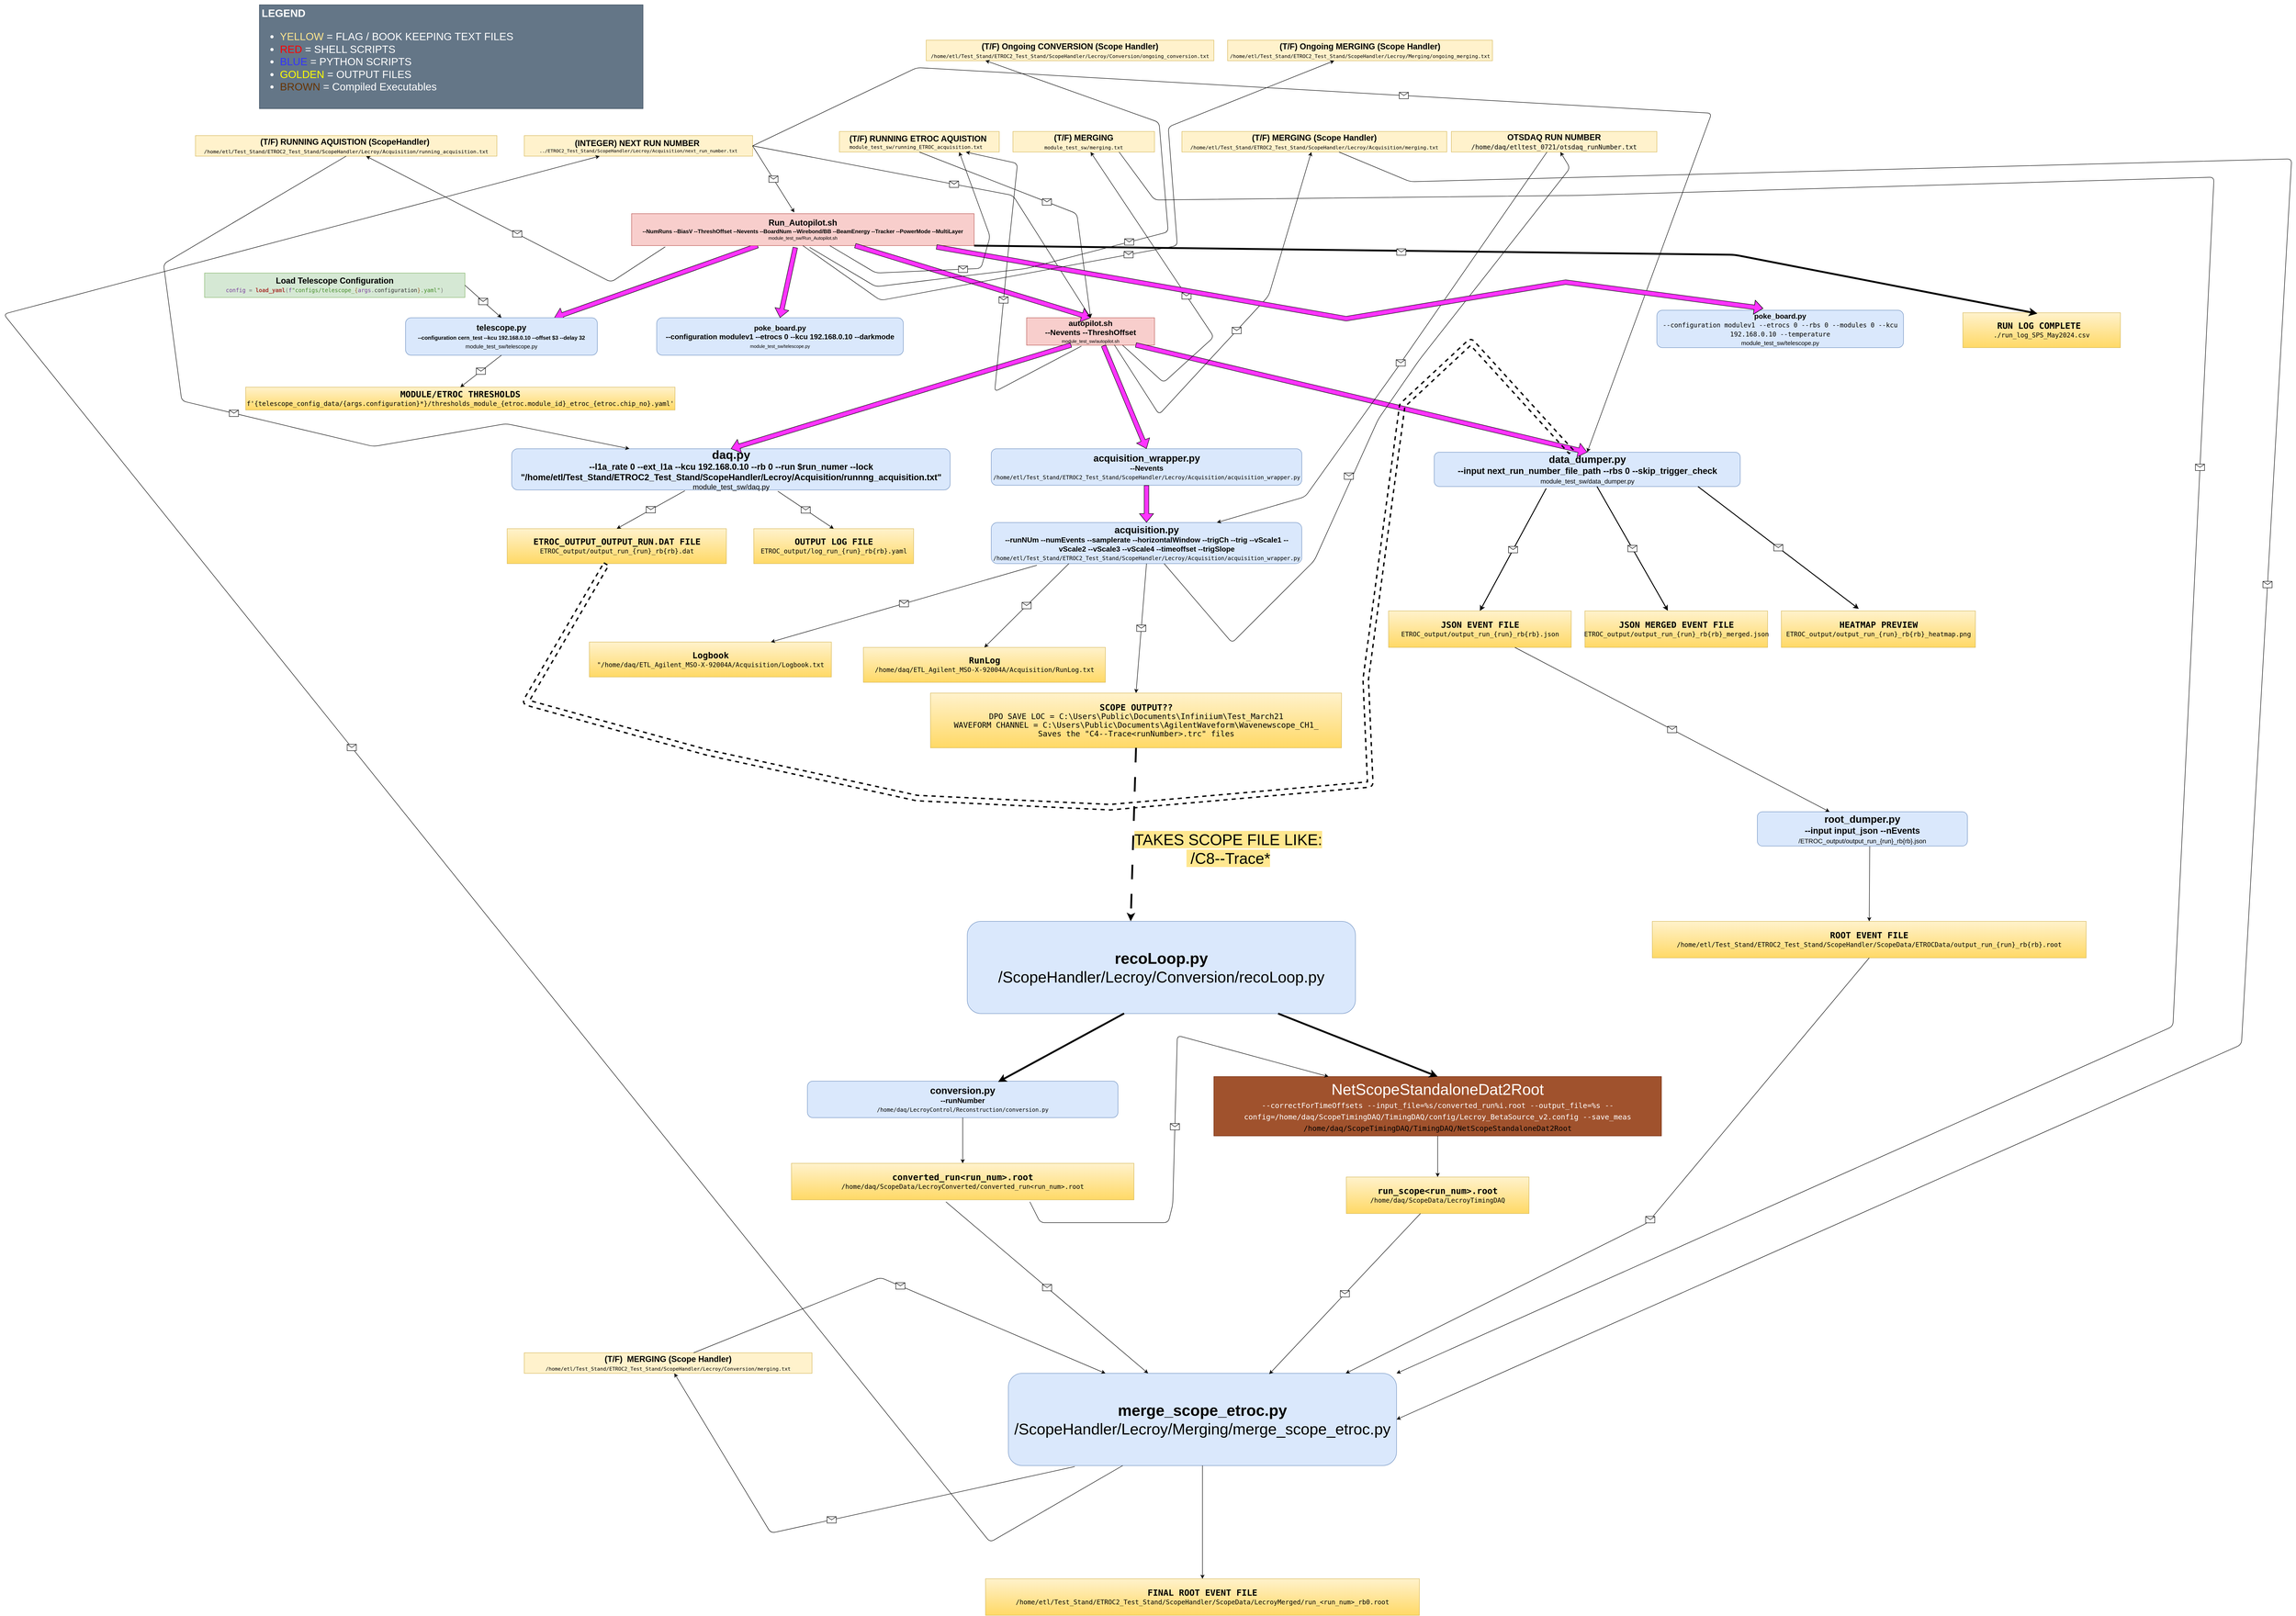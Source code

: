 <mxfile>
    <diagram id="BcdBhgSi6_46abqgLctY" name="Page-1">
        <mxGraphModel dx="3798" dy="2212" grid="1" gridSize="10" guides="1" tooltips="1" connect="1" arrows="1" fold="1" page="1" pageScale="1" pageWidth="850" pageHeight="1100" math="0" shadow="0">
            <root>
                <mxCell id="0"/>
                <mxCell id="1" parent="0"/>
                <mxCell id="17" value="" style="edgeStyle=none;html=1;fontSize=10;fontColor=#000000;shape=flexArrow;fillColor=#FF33FF;" parent="1" source="3" target="4" edge="1">
                    <mxGeometry relative="1" as="geometry"/>
                </mxCell>
                <mxCell id="3" value="&lt;b style=&quot;font-size: 18px;&quot;&gt;Run_Autopilot.sh &lt;br&gt;&lt;/b&gt;&lt;b style=&quot;&quot;&gt;&lt;font style=&quot;font-size: 12px;&quot;&gt;--NumRuns --BiasV --ThreshOffset --Nevents --BoardNum --Wirebond/BB --BeamEnergy --Tracker --PowerMode --MultiLayer&lt;/font&gt;&lt;br&gt;&lt;/b&gt;&lt;font style=&quot;font-size: 10px;&quot;&gt;module_test_sw/Run_Autopilot.sh&lt;/font&gt;" style="rounded=0;whiteSpace=wrap;html=1;fillColor=#f8cecc;strokeColor=#b85450;" parent="1" vertex="1">
                    <mxGeometry x="35" y="-40" width="750" height="70" as="geometry"/>
                </mxCell>
                <mxCell id="4" value="&lt;b style=&quot;font-size: 18px;&quot;&gt;telescope.py&lt;br&gt;&lt;/b&gt;&lt;font style=&quot;font-size: 12px;&quot;&gt;&lt;b&gt;--configuration cern_test --kcu 192.168.0.10 --offset $3 --delay 32&lt;br&gt;&lt;/b&gt;module_test_sw/telescope.py&lt;/font&gt;" style="rounded=1;whiteSpace=wrap;html=1;fontSize=16;fillColor=#dae8fc;strokeColor=#6c8ebf;" parent="1" vertex="1">
                    <mxGeometry x="-460" y="188" width="420" height="82" as="geometry"/>
                </mxCell>
                <mxCell id="5" value="&lt;b&gt;poke_board.py&lt;br&gt;--configuration modulev1 --etrocs 0 --kcu 192.168.0.10 --darkmode&lt;br&gt;&lt;/b&gt;&lt;font size=&quot;1&quot;&gt;module_test_sw/telescope.py&lt;/font&gt;" style="rounded=1;whiteSpace=wrap;html=1;fontSize=16;fillColor=#dae8fc;strokeColor=#6c8ebf;" parent="1" vertex="1">
                    <mxGeometry x="90" y="188" width="540" height="82" as="geometry"/>
                </mxCell>
                <mxCell id="9" value="" style="endArrow=classic;html=1;fontSize=15;entryX=0.5;entryY=0;entryDx=0;entryDy=0;exitX=0.478;exitY=1.057;exitDx=0;exitDy=0;exitPerimeter=0;shape=flexArrow;fillColor=#FF33FF;" parent="1" source="3" target="5" edge="1">
                    <mxGeometry width="50" height="50" relative="1" as="geometry">
                        <mxPoint x="550" y="150" as="sourcePoint"/>
                        <mxPoint x="435" y="120" as="targetPoint"/>
                        <Array as="points"/>
                    </mxGeometry>
                </mxCell>
                <mxCell id="12" value="&lt;div style=&quot;&quot;&gt;&lt;font size=&quot;1&quot; style=&quot;background-color: initial;&quot;&gt;&lt;b style=&quot;font-size: 18px;&quot;&gt;(INTEGER) NEXT RUN NUMBER&lt;/b&gt;&lt;/font&gt;&lt;font style=&quot;background-color: initial; font-size: 10px;&quot;&gt;&amp;nbsp;&amp;nbsp;&lt;/font&gt;&lt;/div&gt;&lt;font style=&quot;font-size: 10px;&quot;&gt;&lt;div style=&quot;text-align: left;&quot;&gt;&lt;span style=&quot;background-color: initial; font-family: &amp;quot;Droid Sans Mono&amp;quot;, &amp;quot;monospace&amp;quot;, monospace;&quot;&gt;../ETROC2_Test_Stand/ScopeHandler/Lecroy/Acquisition/next_run_number.txt&lt;/span&gt;&lt;/div&gt;&lt;/font&gt;" style="text;html=1;strokeColor=#d6b656;fillColor=#fff2cc;align=center;verticalAlign=middle;whiteSpace=wrap;rounded=0;fontSize=15;" parent="1" vertex="1">
                    <mxGeometry x="-200" y="-211" width="500" height="45" as="geometry"/>
                </mxCell>
                <mxCell id="16" value="&lt;div style=&quot;&quot;&gt;&lt;span style=&quot;background-color: initial;&quot;&gt;&lt;font style=&quot;font-size: 18px;&quot;&gt;&lt;b&gt;Load Telescope Configuration&lt;/b&gt;&lt;/font&gt;&lt;/span&gt;&lt;/div&gt;&lt;div style=&quot;color: rgb(51, 51, 51); font-family: &amp;quot;Droid Sans Mono&amp;quot;, &amp;quot;monospace&amp;quot;, monospace; line-height: 19px; font-size: 12px;&quot;&gt;&lt;font style=&quot;font-size: 12px;&quot;&gt;&lt;span style=&quot;color: rgb(122, 62, 157);&quot;&gt;config&lt;/span&gt; &lt;span style=&quot;color: rgb(119, 119, 119);&quot;&gt;=&lt;/span&gt; &lt;span style=&quot;color: rgb(170, 55, 49); font-weight: bold;&quot;&gt;load_yaml&lt;/span&gt;&lt;span style=&quot;color: rgb(119, 119, 119);&quot;&gt;(&lt;/span&gt;&lt;span style=&quot;color: rgb(122, 62, 157);&quot;&gt;f&lt;/span&gt;&lt;span style=&quot;color: rgb(68, 140, 39);&quot;&gt;&quot;configs/telescope_&lt;/span&gt;&lt;span style=&quot;color: rgb(156, 93, 39);&quot;&gt;{&lt;/span&gt;&lt;span style=&quot;color: rgb(122, 62, 157);&quot;&gt;args&lt;/span&gt;&lt;span style=&quot;color: rgb(119, 119, 119);&quot;&gt;.&lt;/span&gt;configuration&lt;span style=&quot;color: rgb(156, 93, 39);&quot;&gt;}&lt;/span&gt;&lt;span style=&quot;color: rgb(68, 140, 39);&quot;&gt;.yaml&quot;&lt;/span&gt;&lt;span style=&quot;color: rgb(119, 119, 119);&quot;&gt;)&lt;/span&gt;&lt;/font&gt;&lt;/div&gt;" style="rounded=0;whiteSpace=wrap;html=1;labelBackgroundColor=none;fontSize=10;fillColor=#d5e8d4;strokeColor=#82b366;" parent="1" vertex="1">
                    <mxGeometry x="-900" y="90" width="570" height="53.5" as="geometry"/>
                </mxCell>
                <mxCell id="20" value="&lt;b style=&quot;font-size: 17px;&quot;&gt;autopilot.sh&lt;br&gt;--Nevents --ThreshOffset&lt;br&gt;&lt;/b&gt;&lt;font style=&quot;font-size: 10px;&quot;&gt;module_test_sw/autopilot.sh&lt;/font&gt;" style="rounded=0;whiteSpace=wrap;html=1;fillColor=#f8cecc;strokeColor=#b85450;" parent="1" vertex="1">
                    <mxGeometry x="900" y="188" width="280" height="60" as="geometry"/>
                </mxCell>
                <mxCell id="21" value="" style="endArrow=classic;html=1;fontSize=15;entryX=0.5;entryY=0;entryDx=0;entryDy=0;shape=flexArrow;fillColor=#FF33FF;" parent="1" source="3" target="20" edge="1">
                    <mxGeometry width="50" height="50" relative="1" as="geometry">
                        <mxPoint x="435" y="452" as="sourcePoint"/>
                        <mxPoint x="435" y="560" as="targetPoint"/>
                        <Array as="points"/>
                    </mxGeometry>
                </mxCell>
                <mxCell id="22" value="&lt;b style=&quot;font-size: 19px;&quot;&gt;&lt;font style=&quot;font-size: 26px;&quot;&gt;daq.py&lt;/font&gt;&lt;br&gt;&lt;span style=&quot;&quot;&gt;--l1a_rate 0 --ext_l1a --kcu 192.168.0.10 --rb 0 --run $run_numer --lock &lt;/span&gt;&lt;font style=&quot;font-size: 19px;&quot;&gt;&quot;/home/etl/Test_Stand/ETROC2_Test_Stand/ScopeHandler/Lecroy/Acquisition/runnng_acquisition.txt&quot;&lt;/font&gt;&lt;br&gt;&lt;/b&gt;&lt;font style=&quot;font-size: 16px;&quot;&gt;module_test_sw/daq.py&lt;/font&gt;" style="rounded=1;whiteSpace=wrap;html=1;fontSize=16;fillColor=#dae8fc;strokeColor=#6c8ebf;" parent="1" vertex="1">
                    <mxGeometry x="-227.5" y="474.88" width="960" height="90.25" as="geometry"/>
                </mxCell>
                <mxCell id="23" value="" style="endArrow=classic;html=1;fontSize=15;entryX=0.5;entryY=0;entryDx=0;entryDy=0;exitX=0.348;exitY=0.994;exitDx=0;exitDy=0;exitPerimeter=0;shape=flexArrow;fillColor=#FF33FF;" parent="1" source="20" target="22" edge="1">
                    <mxGeometry width="50" height="50" relative="1" as="geometry">
                        <mxPoint x="425" y="710" as="sourcePoint"/>
                        <mxPoint x="425" y="780" as="targetPoint"/>
                        <Array as="points"/>
                    </mxGeometry>
                </mxCell>
                <mxCell id="25" value="&lt;b&gt;&lt;font style=&quot;font-size: 21px;&quot;&gt;acquisition_wrapper.py&lt;br&gt;&lt;/font&gt;--Nevents&lt;/b&gt;&lt;br&gt;&lt;div style=&quot;font-family: &amp;quot;Droid Sans Mono&amp;quot;, &amp;quot;monospace&amp;quot;, monospace; line-height: 19px;&quot;&gt;&lt;font style=&quot;font-size: 12px;&quot;&gt;/home/etl/Test_Stand/ETROC2_Test_Stand/ScopeHandler/Lecroy/Acquisition/acquisition_wrapper.py&lt;/font&gt;&lt;/div&gt;" style="rounded=1;whiteSpace=wrap;html=1;fontSize=16;fillColor=#dae8fc;strokeColor=#6c8ebf;" parent="1" vertex="1">
                    <mxGeometry x="822.5" y="474.88" width="680" height="80" as="geometry"/>
                </mxCell>
                <mxCell id="26" value="" style="endArrow=classic;html=1;fontSize=14;fontColor=#000000;entryX=0.5;entryY=0;entryDx=0;entryDy=0;exitX=0.601;exitY=1.014;exitDx=0;exitDy=0;exitPerimeter=0;shape=flexArrow;fillColor=#FF33FF;" parent="1" source="20" target="25" edge="1">
                    <mxGeometry width="50" height="50" relative="1" as="geometry">
                        <mxPoint x="580" y="750" as="sourcePoint"/>
                        <mxPoint x="440" y="840" as="targetPoint"/>
                    </mxGeometry>
                </mxCell>
                <mxCell id="27" value="&lt;b style=&quot;&quot;&gt;&lt;span style=&quot;font-size: 22px;&quot;&gt;data_dumper.py&lt;/span&gt;&lt;br&gt;&lt;span style=&quot;font-size: 19px;&quot;&gt;--input next_run_number_file_path --rbs 0 --skip_trigger_check&lt;/span&gt;&lt;br&gt;&lt;/b&gt;&lt;font style=&quot;font-size: 14px;&quot;&gt;module_test_sw/data_dumper.py&lt;/font&gt;" style="rounded=1;whiteSpace=wrap;html=1;fontSize=16;fillColor=#dae8fc;strokeColor=#6c8ebf;" parent="1" vertex="1">
                    <mxGeometry x="1792.5" y="482.45" width="670" height="75.12" as="geometry"/>
                </mxCell>
                <mxCell id="28" value="" style="endArrow=classic;html=1;fontSize=14;fontColor=#000000;entryX=0.5;entryY=0;entryDx=0;entryDy=0;exitX=0.853;exitY=0.992;exitDx=0;exitDy=0;exitPerimeter=0;shape=flexArrow;fillColor=#FF33FF;" parent="1" source="20" target="27" edge="1">
                    <mxGeometry width="50" height="50" relative="1" as="geometry">
                        <mxPoint x="425" y="850" as="sourcePoint"/>
                        <mxPoint x="425" y="900" as="targetPoint"/>
                    </mxGeometry>
                </mxCell>
                <mxCell id="30" value="&lt;div style=&quot;font-family: &amp;quot;Droid Sans Mono&amp;quot;, &amp;quot;monospace&amp;quot;, monospace; line-height: 19px;&quot;&gt;&lt;div style=&quot;&quot;&gt;&lt;b&gt;&lt;font style=&quot;font-size: 19px;&quot;&gt;MODULE/ETROC THRESHOLDS&lt;/font&gt;&lt;/b&gt;&lt;/div&gt;&lt;div style=&quot;font-weight: normal;&quot;&gt;f'{telescope_config_data/{args.configuration}*}/thresholds_module_{etroc.module_id}_etroc_{etroc.chip_no}.yaml'&lt;/div&gt;&lt;/div&gt;" style="rounded=0;whiteSpace=wrap;html=1;labelBackgroundColor=none;fontSize=14;fillColor=#fff2cc;strokeColor=#d6b656;gradientColor=#ffd966;" parent="1" vertex="1">
                    <mxGeometry x="-810" y="340" width="940" height="50" as="geometry"/>
                </mxCell>
                <mxCell id="34" value="&lt;div style=&quot;&quot;&gt;&lt;font style=&quot;background-color: initial; font-size: 18px;&quot;&gt;&lt;b&gt;(T/F) RUNNING ETROC AQUISTION&lt;/b&gt;&lt;/font&gt;&lt;font style=&quot;background-color: initial; font-size: 10px;&quot;&gt;&amp;nbsp;&amp;nbsp;&lt;/font&gt;&lt;/div&gt;&lt;font size=&quot;1&quot; style=&quot;&quot;&gt;&lt;div style=&quot;text-align: left;&quot;&gt;&lt;span style=&quot;background-color: initial; font-family: &amp;quot;Droid Sans Mono&amp;quot;, &amp;quot;monospace&amp;quot;, monospace; font-size: 11px;&quot;&gt;module_test_sw/running_ETROC_acquisition.txt&lt;/span&gt;&lt;/div&gt;&lt;/font&gt;" style="text;html=1;strokeColor=#d6b656;fillColor=#fff2cc;align=center;verticalAlign=middle;whiteSpace=wrap;rounded=0;fontSize=15;" parent="1" vertex="1">
                    <mxGeometry x="490" y="-220" width="350" height="45" as="geometry"/>
                </mxCell>
                <mxCell id="36" value="&lt;div style=&quot;font-family: &amp;quot;Droid Sans Mono&amp;quot;, &amp;quot;monospace&amp;quot;, monospace; line-height: 19px;&quot;&gt;&lt;div style=&quot;&quot;&gt;&lt;span style=&quot;background-color: initial;&quot;&gt;&lt;span style=&quot;font-size: 19px;&quot;&gt;&lt;b&gt;ETROC_OUTPUT_OUTPUT_RUN.DAT FILE&lt;/b&gt;&lt;/span&gt;&lt;/span&gt;&lt;/div&gt;&lt;div style=&quot;&quot;&gt;ETROC_output/output_run_{run}_rb{rb}.dat&lt;/div&gt;&lt;/div&gt;" style="rounded=0;whiteSpace=wrap;html=1;labelBackgroundColor=none;fontSize=14;fillColor=#fff2cc;strokeColor=#d6b656;gradientColor=#ffd966;" parent="1" vertex="1">
                    <mxGeometry x="-237.5" y="650" width="480" height="76.5" as="geometry"/>
                </mxCell>
                <mxCell id="39" value="&lt;div style=&quot;font-family: &amp;quot;Droid Sans Mono&amp;quot;, &amp;quot;monospace&amp;quot;, monospace; line-height: 19px;&quot;&gt;&lt;div style=&quot;&quot;&gt;&lt;span style=&quot;background-color: initial;&quot;&gt;&lt;span style=&quot;font-size: 19px;&quot;&gt;&lt;b&gt;OUTPUT LOG FILE&lt;/b&gt;&lt;/span&gt;&lt;/span&gt;&lt;/div&gt;&lt;div style=&quot;&quot;&gt;ETROC_output/log_run_{run}_rb{rb}.yaml&lt;/div&gt;&lt;/div&gt;" style="rounded=0;whiteSpace=wrap;html=1;labelBackgroundColor=none;fontSize=14;fillColor=#fff2cc;strokeColor=#d6b656;gradientColor=#ffd966;" parent="1" vertex="1">
                    <mxGeometry x="302.5" y="650" width="350" height="76.5" as="geometry"/>
                </mxCell>
                <mxCell id="41" value="" style="endArrow=classic;html=1;fontSize=17;fontColor=#000000;exitX=1;exitY=0.5;exitDx=0;exitDy=0;entryX=0.475;entryY=-0.04;entryDx=0;entryDy=0;entryPerimeter=0;" parent="1" source="12" target="3" edge="1">
                    <mxGeometry relative="1" as="geometry">
                        <mxPoint x="430" y="-150" as="sourcePoint"/>
                        <mxPoint x="530" y="-150" as="targetPoint"/>
                    </mxGeometry>
                </mxCell>
                <mxCell id="42" value="" style="shape=message;html=1;outlineConnect=0;labelBackgroundColor=none;fontSize=17;fontColor=#000000;" parent="41" vertex="1">
                    <mxGeometry width="20" height="14" relative="1" as="geometry">
                        <mxPoint x="-10" y="-7" as="offset"/>
                    </mxGeometry>
                </mxCell>
                <mxCell id="43" value="" style="endArrow=classic;html=1;fontSize=17;fontColor=#000000;exitX=1;exitY=0.5;exitDx=0;exitDy=0;entryX=0.5;entryY=0;entryDx=0;entryDy=0;" parent="1" source="16" target="4" edge="1">
                    <mxGeometry relative="1" as="geometry">
                        <mxPoint x="-260" y="60" as="sourcePoint"/>
                        <mxPoint x="-260" y="180" as="targetPoint"/>
                    </mxGeometry>
                </mxCell>
                <mxCell id="44" value="" style="shape=message;html=1;outlineConnect=0;labelBackgroundColor=none;fontSize=17;fontColor=#000000;" parent="43" vertex="1">
                    <mxGeometry width="20" height="14" relative="1" as="geometry">
                        <mxPoint x="-10" y="-7" as="offset"/>
                    </mxGeometry>
                </mxCell>
                <mxCell id="45" value="" style="endArrow=classic;html=1;fontSize=17;fontColor=#000000;exitX=0.5;exitY=1;exitDx=0;exitDy=0;entryX=0.5;entryY=0;entryDx=0;entryDy=0;" parent="1" source="4" target="30" edge="1">
                    <mxGeometry relative="1" as="geometry">
                        <mxPoint x="-280" y="408.75" as="sourcePoint"/>
                        <mxPoint x="-200" y="480" as="targetPoint"/>
                    </mxGeometry>
                </mxCell>
                <mxCell id="46" value="" style="shape=message;html=1;outlineConnect=0;labelBackgroundColor=none;fontSize=17;fontColor=#000000;" parent="45" vertex="1">
                    <mxGeometry width="20" height="14" relative="1" as="geometry">
                        <mxPoint x="-10" y="-7" as="offset"/>
                    </mxGeometry>
                </mxCell>
                <mxCell id="47" value="" style="endArrow=classic;html=1;fontSize=17;fontColor=#000000;exitX=0.395;exitY=1.018;exitDx=0;exitDy=0;exitPerimeter=0;entryX=0.5;entryY=0;entryDx=0;entryDy=0;" parent="1" source="22" target="36" edge="1">
                    <mxGeometry relative="1" as="geometry">
                        <mxPoint x="22.5" y="620" as="sourcePoint"/>
                        <mxPoint x="122.5" y="620" as="targetPoint"/>
                    </mxGeometry>
                </mxCell>
                <mxCell id="48" value="" style="shape=message;html=1;outlineConnect=0;labelBackgroundColor=none;fontSize=17;fontColor=#000000;" parent="47" vertex="1">
                    <mxGeometry width="20" height="14" relative="1" as="geometry">
                        <mxPoint x="-10" y="-7" as="offset"/>
                    </mxGeometry>
                </mxCell>
                <mxCell id="49" value="" style="endArrow=classic;html=1;fontSize=17;fontColor=#000000;exitX=0.607;exitY=1.031;exitDx=0;exitDy=0;exitPerimeter=0;entryX=0.5;entryY=0;entryDx=0;entryDy=0;" parent="1" source="22" target="39" edge="1">
                    <mxGeometry relative="1" as="geometry">
                        <mxPoint x="381.7" y="551.624" as="sourcePoint"/>
                        <mxPoint x="252.5" y="670" as="targetPoint"/>
                    </mxGeometry>
                </mxCell>
                <mxCell id="50" value="" style="shape=message;html=1;outlineConnect=0;labelBackgroundColor=none;fontSize=17;fontColor=#000000;" parent="49" vertex="1">
                    <mxGeometry width="20" height="14" relative="1" as="geometry">
                        <mxPoint x="-10" y="-7" as="offset"/>
                    </mxGeometry>
                </mxCell>
                <mxCell id="51" value="" style="endArrow=classic;html=1;fontSize=17;fontColor=#000000;exitX=1;exitY=0.5;exitDx=0;exitDy=0;entryX=0.5;entryY=0;entryDx=0;entryDy=0;" parent="1" source="12" target="20" edge="1">
                    <mxGeometry relative="1" as="geometry">
                        <mxPoint x="490" y="260" as="sourcePoint"/>
                        <mxPoint x="590" y="260" as="targetPoint"/>
                        <Array as="points">
                            <mxPoint x="870" y="-80"/>
                        </Array>
                    </mxGeometry>
                </mxCell>
                <mxCell id="52" value="" style="shape=message;html=1;outlineConnect=0;labelBackgroundColor=none;fontSize=17;fontColor=#000000;" parent="51" vertex="1">
                    <mxGeometry width="20" height="14" relative="1" as="geometry">
                        <mxPoint x="-10" y="-7" as="offset"/>
                    </mxGeometry>
                </mxCell>
                <mxCell id="53" value="" style="endArrow=classic;html=1;fontSize=17;fontColor=#000000;exitX=0.5;exitY=1;exitDx=0;exitDy=0;entryX=0.5;entryY=0;entryDx=0;entryDy=0;" parent="1" source="34" target="20" edge="1">
                    <mxGeometry relative="1" as="geometry">
                        <mxPoint x="590" y="130" as="sourcePoint"/>
                        <mxPoint x="690" y="130" as="targetPoint"/>
                        <Array as="points">
                            <mxPoint x="1010" y="-40"/>
                        </Array>
                    </mxGeometry>
                </mxCell>
                <mxCell id="54" value="" style="shape=message;html=1;outlineConnect=0;labelBackgroundColor=none;fontSize=17;fontColor=#000000;" parent="53" vertex="1">
                    <mxGeometry width="20" height="14" relative="1" as="geometry">
                        <mxPoint x="-10" y="-7" as="offset"/>
                    </mxGeometry>
                </mxCell>
                <mxCell id="55" value="&lt;div style=&quot;&quot;&gt;&lt;font style=&quot;background-color: initial; font-size: 18px;&quot;&gt;&lt;b&gt;(T/F) RUNNING AQUISTION (ScopeHandler)&lt;/b&gt;&lt;/font&gt;&lt;font style=&quot;background-color: initial; font-size: 10px;&quot;&gt;&amp;nbsp;&amp;nbsp;&lt;/font&gt;&lt;/div&gt;&lt;div style=&quot;text-align: left;&quot;&gt;&lt;font face=&quot;Droid Sans Mono, monospace, monospace&quot;&gt;&lt;span style=&quot;font-size: 11px;&quot;&gt;/home/etl/Test_Stand/ETROC2_Test_Stand/ScopeHandler/Lecroy/Acquisition/running_acquisition.txt&lt;/span&gt;&lt;/font&gt;&lt;/div&gt;" style="text;html=1;strokeColor=#d6b656;fillColor=#fff2cc;align=center;verticalAlign=middle;whiteSpace=wrap;rounded=0;fontSize=15;" parent="1" vertex="1">
                    <mxGeometry x="-920" y="-211" width="660" height="45" as="geometry"/>
                </mxCell>
                <mxCell id="56" value="" style="endArrow=classic;html=1;fontSize=17;fontColor=#000000;exitX=0.5;exitY=1;exitDx=0;exitDy=0;" parent="1" source="55" target="22" edge="1">
                    <mxGeometry relative="1" as="geometry">
                        <mxPoint x="1575.1" y="-208.245" as="sourcePoint"/>
                        <mxPoint x="1130" y="441.75" as="targetPoint"/>
                        <Array as="points">
                            <mxPoint x="-990" y="70"/>
                            <mxPoint x="-950" y="370"/>
                            <mxPoint x="-530" y="470"/>
                            <mxPoint x="-240" y="420"/>
                        </Array>
                    </mxGeometry>
                </mxCell>
                <mxCell id="57" value="" style="shape=message;html=1;outlineConnect=0;labelBackgroundColor=none;fontSize=17;fontColor=#000000;" parent="56" vertex="1">
                    <mxGeometry width="20" height="14" relative="1" as="geometry">
                        <mxPoint x="-10" y="-7" as="offset"/>
                    </mxGeometry>
                </mxCell>
                <mxCell id="64" value="&lt;b&gt;&lt;font style=&quot;font-size: 21px;&quot;&gt;acquisition.py&lt;br&gt;&lt;/font&gt;--runNUm --numEvents --samplerate --horizontalWindow --trigCh --trig --vScale1 --vScale2 --vScale3 --vScale4 --timeoffset --trigSlope&lt;/b&gt;&lt;br&gt;&lt;div style=&quot;font-family: &amp;quot;Droid Sans Mono&amp;quot;, &amp;quot;monospace&amp;quot;, monospace; line-height: 19px;&quot;&gt;&lt;font style=&quot;font-size: 12px;&quot;&gt;/home/etl/Test_Stand/ETROC2_Test_Stand/ScopeHandler/Lecroy/Acquisition/acquisition_wrapper.py&lt;/font&gt;&lt;/div&gt;" style="rounded=1;whiteSpace=wrap;html=1;fontSize=16;fillColor=#dae8fc;strokeColor=#6c8ebf;" parent="1" vertex="1">
                    <mxGeometry x="822.5" y="636.5" width="680" height="90" as="geometry"/>
                </mxCell>
                <mxCell id="65" value="" style="endArrow=classic;html=1;fontSize=12;fontColor=#000000;exitX=0.5;exitY=1;exitDx=0;exitDy=0;entryX=0.5;entryY=0;entryDx=0;entryDy=0;shape=flexArrow;fillColor=#FF33FF;" parent="1" source="25" target="64" edge="1">
                    <mxGeometry width="50" height="50" relative="1" as="geometry">
                        <mxPoint x="1022.5" y="340" as="sourcePoint"/>
                        <mxPoint x="1072.5" y="290" as="targetPoint"/>
                    </mxGeometry>
                </mxCell>
                <mxCell id="66" value="&lt;div style=&quot;&quot;&gt;&lt;span style=&quot;text-align: left; background-color: initial; font-size: 18px;&quot;&gt;&lt;b&gt;OTSDAQ RUN NUMBER&lt;/b&gt;&lt;/span&gt;&lt;/div&gt;&lt;div style=&quot;&quot;&gt;&lt;div style=&quot;font-family: &amp;quot;Droid Sans Mono&amp;quot;, &amp;quot;monospace&amp;quot;, monospace; font-size: 14px; line-height: 19px;&quot;&gt;/home/daq/etltest_0721/otsdaq_runNumber.txt&lt;/div&gt;&lt;/div&gt;" style="text;html=1;strokeColor=#d6b656;fillColor=#fff2cc;align=center;verticalAlign=middle;whiteSpace=wrap;rounded=0;fontSize=15;" parent="1" vertex="1">
                    <mxGeometry x="1830" y="-220" width="450" height="45" as="geometry"/>
                </mxCell>
                <mxCell id="69" value="" style="endArrow=classic;html=1;fontSize=22;fontColor=#000000;" parent="1" source="64" target="66" edge="1">
                    <mxGeometry relative="1" as="geometry">
                        <mxPoint x="1640" y="830" as="sourcePoint"/>
                        <mxPoint x="2310" y="-170" as="targetPoint"/>
                        <Array as="points">
                            <mxPoint x="1350" y="900"/>
                            <mxPoint x="1530" y="720"/>
                            <mxPoint x="1670" y="410"/>
                            <mxPoint x="1760" y="280"/>
                            <mxPoint x="2090" y="-140"/>
                        </Array>
                    </mxGeometry>
                </mxCell>
                <mxCell id="70" value="" style="shape=message;html=1;outlineConnect=0;labelBackgroundColor=none;fontSize=22;fontColor=#000000;" parent="69" vertex="1">
                    <mxGeometry width="20" height="14" relative="1" as="geometry">
                        <mxPoint x="-56" y="77" as="offset"/>
                    </mxGeometry>
                </mxCell>
                <mxCell id="73" value="" style="endArrow=classic;html=1;fontSize=22;fontColor=#000000;" parent="1" source="66" target="64" edge="1">
                    <mxGeometry relative="1" as="geometry">
                        <mxPoint x="1760" y="20" as="sourcePoint"/>
                        <mxPoint x="1860" y="20" as="targetPoint"/>
                        <Array as="points">
                            <mxPoint x="1710" y="300"/>
                            <mxPoint x="1510" y="580"/>
                        </Array>
                    </mxGeometry>
                </mxCell>
                <mxCell id="74" value="" style="shape=message;html=1;outlineConnect=0;labelBackgroundColor=none;fontSize=22;fontColor=#000000;" parent="73" vertex="1">
                    <mxGeometry width="20" height="14" relative="1" as="geometry">
                        <mxPoint x="-10" y="-7" as="offset"/>
                    </mxGeometry>
                </mxCell>
                <mxCell id="75" value="&lt;div style=&quot;font-family: &amp;quot;Droid Sans Mono&amp;quot;, &amp;quot;monospace&amp;quot;, monospace; line-height: 19px;&quot;&gt;&lt;div style=&quot;&quot;&gt;&lt;span style=&quot;font-size: 19px;&quot;&gt;&lt;b style=&quot;&quot;&gt;Logbook&lt;/b&gt;&lt;/span&gt;&lt;/div&gt;&lt;div style=&quot;&quot;&gt;&lt;div style=&quot;line-height: 19px;&quot;&gt;&quot;/home/daq/ETL_Agilent_MSO-X-92004A/Acquisition/Logbook.txt&lt;/div&gt;&lt;/div&gt;&lt;/div&gt;" style="rounded=0;whiteSpace=wrap;html=1;labelBackgroundColor=none;fontSize=14;fillColor=#fff2cc;strokeColor=#d6b656;gradientColor=#ffd966;" parent="1" vertex="1">
                    <mxGeometry x="-57.5" y="898.25" width="530" height="76.5" as="geometry"/>
                </mxCell>
                <mxCell id="76" value="&lt;div style=&quot;font-family: &amp;quot;Droid Sans Mono&amp;quot;, &amp;quot;monospace&amp;quot;, monospace; line-height: 19px;&quot;&gt;&lt;div style=&quot;&quot;&gt;&lt;span style=&quot;background-color: initial;&quot;&gt;&lt;span style=&quot;font-size: 19px;&quot;&gt;&lt;b&gt;RunLog&lt;/b&gt;&lt;/span&gt;&lt;/span&gt;&lt;/div&gt;&lt;div style=&quot;&quot;&gt;&lt;div style=&quot;line-height: 19px;&quot;&gt;/home/daq/ETL_Agilent_MSO-X-92004A/Acquisition/RunLog.txt&lt;/div&gt;&lt;/div&gt;&lt;/div&gt;" style="rounded=0;whiteSpace=wrap;html=1;labelBackgroundColor=none;fontSize=14;fillColor=#fff2cc;strokeColor=#d6b656;gradientColor=#ffd966;" parent="1" vertex="1">
                    <mxGeometry x="542.5" y="910" width="530" height="76.5" as="geometry"/>
                </mxCell>
                <mxCell id="77" value="" style="endArrow=classic;html=1;fontSize=22;fontColor=#000000;exitX=0.147;exitY=1.039;exitDx=0;exitDy=0;exitPerimeter=0;" parent="1" source="64" target="75" edge="1">
                    <mxGeometry relative="1" as="geometry">
                        <mxPoint x="662.5" y="810" as="sourcePoint"/>
                        <mxPoint x="762.5" y="810" as="targetPoint"/>
                    </mxGeometry>
                </mxCell>
                <mxCell id="78" value="" style="shape=message;html=1;outlineConnect=0;labelBackgroundColor=none;fontSize=22;fontColor=#000000;" parent="77" vertex="1">
                    <mxGeometry width="20" height="14" relative="1" as="geometry">
                        <mxPoint x="-10" y="-7" as="offset"/>
                    </mxGeometry>
                </mxCell>
                <mxCell id="79" value="" style="endArrow=classic;html=1;fontSize=22;fontColor=#000000;exitX=0.25;exitY=1;exitDx=0;exitDy=0;entryX=0.5;entryY=0;entryDx=0;entryDy=0;" parent="1" source="64" target="76" edge="1">
                    <mxGeometry relative="1" as="geometry">
                        <mxPoint x="932.46" y="740.01" as="sourcePoint"/>
                        <mxPoint x="769.147" y="890" as="targetPoint"/>
                    </mxGeometry>
                </mxCell>
                <mxCell id="80" value="" style="shape=message;html=1;outlineConnect=0;labelBackgroundColor=none;fontSize=22;fontColor=#000000;" parent="79" vertex="1">
                    <mxGeometry width="20" height="14" relative="1" as="geometry">
                        <mxPoint x="-10" y="-7" as="offset"/>
                    </mxGeometry>
                </mxCell>
                <mxCell id="81" value="" style="endArrow=classic;html=1;fontSize=22;fontColor=#000000;exitX=0.5;exitY=1;exitDx=0;exitDy=0;entryX=0.5;entryY=0;entryDx=0;entryDy=0;" parent="1" source="64" target="85" edge="1">
                    <mxGeometry relative="1" as="geometry">
                        <mxPoint x="1372.5" y="880" as="sourcePoint"/>
                        <mxPoint x="1412.5" y="880" as="targetPoint"/>
                    </mxGeometry>
                </mxCell>
                <mxCell id="82" value="" style="shape=message;html=1;outlineConnect=0;labelBackgroundColor=none;fontSize=22;fontColor=#000000;" parent="81" vertex="1">
                    <mxGeometry width="20" height="14" relative="1" as="geometry">
                        <mxPoint x="-10" y="-7" as="offset"/>
                    </mxGeometry>
                </mxCell>
                <mxCell id="85" value="&lt;div style=&quot;font-family: &amp;quot;Droid Sans Mono&amp;quot;, &amp;quot;monospace&amp;quot;, monospace; line-height: 19px; font-size: 17px;&quot;&gt;&lt;div style=&quot;&quot;&gt;&lt;span style=&quot;background-color: initial;&quot;&gt;&lt;span style=&quot;font-size: 19px;&quot;&gt;&lt;b&gt;SCOPE OUTPUT??&lt;/b&gt;&lt;/span&gt;&lt;/span&gt;&lt;/div&gt;&lt;div style=&quot;&quot;&gt;&lt;div style=&quot;line-height: 19px;&quot;&gt;DPO SAVE LOC = C:\Users\Public\Documents\Infiniium\Test_March21&lt;/div&gt;&lt;div style=&quot;line-height: 19px;&quot;&gt;&lt;div style=&quot;line-height: 19px;&quot;&gt;WAVEFORM CHANNEL = C:\\Users\\Public\\Documents\\AgilentWaveform\\Wavenewscope_CH1_&lt;/div&gt;&lt;div style=&quot;line-height: 19px;&quot;&gt;Saves the &quot;C4--Trace&amp;lt;runNumber&amp;gt;.trc&quot; files&lt;/div&gt;&lt;/div&gt;&lt;/div&gt;&lt;/div&gt;" style="rounded=0;whiteSpace=wrap;html=1;labelBackgroundColor=none;fontSize=14;fillColor=#fff2cc;strokeColor=#d6b656;gradientColor=#ffd966;" parent="1" vertex="1">
                    <mxGeometry x="689.5" y="1010" width="900" height="120" as="geometry"/>
                </mxCell>
                <mxCell id="86" value="" style="endArrow=classic;html=1;fontSize=14;fontColor=#000000;exitX=1;exitY=0.5;exitDx=0;exitDy=0;entryX=0.5;entryY=0;entryDx=0;entryDy=0;" parent="1" source="12" target="27" edge="1">
                    <mxGeometry relative="1" as="geometry">
                        <mxPoint x="640" y="-310" as="sourcePoint"/>
                        <mxPoint x="3070" y="190" as="targetPoint"/>
                        <Array as="points">
                            <mxPoint x="660" y="-360"/>
                            <mxPoint x="2400" y="-260"/>
                        </Array>
                    </mxGeometry>
                </mxCell>
                <mxCell id="87" value="" style="shape=message;html=1;outlineConnect=0;labelBackgroundColor=none;fontSize=14;fontColor=#000000;" parent="86" vertex="1">
                    <mxGeometry width="20" height="14" relative="1" as="geometry">
                        <mxPoint x="-10" y="-7" as="offset"/>
                    </mxGeometry>
                </mxCell>
                <mxCell id="88" value="" style="endArrow=none;dashed=1;html=1;fontSize=14;fontColor=#000000;shape=flexArrow;strokeWidth=3;" parent="1" source="36" target="27" edge="1">
                    <mxGeometry width="50" height="50" relative="1" as="geometry">
                        <mxPoint x="-317.5" y="1010" as="sourcePoint"/>
                        <mxPoint x="2022.5" y="310" as="targetPoint"/>
                        <Array as="points">
                            <mxPoint x="-197.5" y="1030"/>
                            <mxPoint x="200" y="1140"/>
                            <mxPoint x="660" y="1240"/>
                            <mxPoint x="1083" y="1260"/>
                            <mxPoint x="1652.5" y="1210"/>
                            <mxPoint x="1642.5" y="980"/>
                            <mxPoint x="1722.5" y="380"/>
                            <mxPoint x="1872.5" y="240"/>
                        </Array>
                    </mxGeometry>
                </mxCell>
                <mxCell id="89" value="&lt;div style=&quot;font-family: &amp;quot;Droid Sans Mono&amp;quot;, &amp;quot;monospace&amp;quot;, monospace; line-height: 19px;&quot;&gt;&lt;div style=&quot;&quot;&gt;&lt;span style=&quot;background-color: initial;&quot;&gt;&lt;span style=&quot;font-size: 19px;&quot;&gt;&lt;b&gt;JSON EVENT FILE&lt;/b&gt;&lt;/span&gt;&lt;/span&gt;&lt;/div&gt;&lt;div style=&quot;&quot;&gt;ETROC_output/output_run_{run}_rb{rb}.json&lt;br&gt;&lt;/div&gt;&lt;/div&gt;" style="rounded=0;whiteSpace=wrap;html=1;labelBackgroundColor=none;fontSize=14;fillColor=#fff2cc;strokeColor=#d6b656;gradientColor=#ffd966;" parent="1" vertex="1">
                    <mxGeometry x="1692.5" y="830" width="400" height="80" as="geometry"/>
                </mxCell>
                <mxCell id="90" value="&lt;div style=&quot;font-family: &amp;quot;Droid Sans Mono&amp;quot;, &amp;quot;monospace&amp;quot;, monospace; line-height: 19px;&quot;&gt;&lt;div style=&quot;&quot;&gt;&lt;span style=&quot;background-color: initial;&quot;&gt;&lt;span style=&quot;font-size: 19px;&quot;&gt;&lt;b&gt;HEATMAP PREVIEW&lt;/b&gt;&lt;/span&gt;&lt;/span&gt;&lt;/div&gt;&lt;div style=&quot;&quot;&gt;&lt;span style=&quot;background-color: initial;&quot;&gt;ETROC_output/output_run_{run}_rb{rb}_heatmap.png&lt;/span&gt;&lt;br&gt;&lt;/div&gt;&lt;/div&gt;" style="rounded=0;whiteSpace=wrap;html=1;labelBackgroundColor=none;fontSize=14;fillColor=#fff2cc;strokeColor=#d6b656;gradientColor=#ffd966;" parent="1" vertex="1">
                    <mxGeometry x="2552.5" y="830" width="425" height="80" as="geometry"/>
                </mxCell>
                <mxCell id="91" value="" style="endArrow=classic;html=1;strokeWidth=2;fontSize=14;fontColor=#000000;exitX=0.366;exitY=1.055;exitDx=0;exitDy=0;exitPerimeter=0;entryX=0.5;entryY=0;entryDx=0;entryDy=0;" parent="1" source="27" target="89" edge="1">
                    <mxGeometry relative="1" as="geometry">
                        <mxPoint x="1982.5" y="641.5" as="sourcePoint"/>
                        <mxPoint x="2082.5" y="641.5" as="targetPoint"/>
                    </mxGeometry>
                </mxCell>
                <mxCell id="92" value="" style="shape=message;html=1;outlineConnect=0;labelBackgroundColor=none;fontSize=14;fontColor=#000000;" parent="91" vertex="1">
                    <mxGeometry width="20" height="14" relative="1" as="geometry">
                        <mxPoint x="-10" y="-7" as="offset"/>
                    </mxGeometry>
                </mxCell>
                <mxCell id="93" value="" style="endArrow=classic;html=1;strokeWidth=2;fontSize=14;fontColor=#000000;entryX=0.399;entryY=-0.054;entryDx=0;entryDy=0;entryPerimeter=0;exitX=0.862;exitY=1.002;exitDx=0;exitDy=0;exitPerimeter=0;" parent="1" source="27" target="90" edge="1">
                    <mxGeometry relative="1" as="geometry">
                        <mxPoint x="2047.72" y="571.702" as="sourcePoint"/>
                        <mxPoint x="2012.5" y="700" as="targetPoint"/>
                    </mxGeometry>
                </mxCell>
                <mxCell id="94" value="" style="shape=message;html=1;outlineConnect=0;labelBackgroundColor=none;fontSize=14;fontColor=#000000;" parent="93" vertex="1">
                    <mxGeometry width="20" height="14" relative="1" as="geometry">
                        <mxPoint x="-10" y="-7" as="offset"/>
                    </mxGeometry>
                </mxCell>
                <mxCell id="95" value="&lt;div style=&quot;font-family: &amp;quot;Droid Sans Mono&amp;quot;, &amp;quot;monospace&amp;quot;, monospace; line-height: 19px;&quot;&gt;&lt;div style=&quot;&quot;&gt;&lt;span style=&quot;background-color: initial;&quot;&gt;&lt;span style=&quot;font-size: 19px;&quot;&gt;&lt;b&gt;JSON MERGED EVENT FILE&lt;/b&gt;&lt;/span&gt;&lt;/span&gt;&lt;/div&gt;&lt;div style=&quot;&quot;&gt;ETROC_output/output_run_{run}_rb{rb}_merged.json&lt;br&gt;&lt;/div&gt;&lt;/div&gt;" style="rounded=0;whiteSpace=wrap;html=1;labelBackgroundColor=none;fontSize=14;fillColor=#fff2cc;strokeColor=#d6b656;gradientColor=#ffd966;" parent="1" vertex="1">
                    <mxGeometry x="2122.5" y="830" width="400" height="80" as="geometry"/>
                </mxCell>
                <mxCell id="97" value="" style="endArrow=classic;html=1;strokeWidth=2;fontSize=14;fontColor=#000000;entryX=0.454;entryY=-0.004;entryDx=0;entryDy=0;entryPerimeter=0;" parent="1" source="27" target="95" edge="1">
                    <mxGeometry relative="1" as="geometry">
                        <mxPoint x="2232.5" y="710" as="sourcePoint"/>
                        <mxPoint x="2332.5" y="710" as="targetPoint"/>
                    </mxGeometry>
                </mxCell>
                <mxCell id="98" value="" style="shape=message;html=1;outlineConnect=0;labelBackgroundColor=none;fontSize=14;fontColor=#000000;" parent="97" vertex="1">
                    <mxGeometry width="20" height="14" relative="1" as="geometry">
                        <mxPoint x="-10" y="-7" as="offset"/>
                    </mxGeometry>
                </mxCell>
                <mxCell id="102" value="&lt;div style=&quot;&quot;&gt;&lt;span style=&quot;background-color: initial; text-align: left; font-size: 18px;&quot;&gt;&lt;b&gt;(T/F) MERGING&lt;/b&gt;&lt;/span&gt;&lt;/div&gt;&lt;div style=&quot;&quot;&gt;&lt;span style=&quot;background-color: initial; font-family: &amp;quot;Droid Sans Mono&amp;quot;, &amp;quot;monospace&amp;quot;, monospace; font-size: 11px; text-align: left;&quot;&gt;module_test_sw/merging.txt&lt;/span&gt;&lt;br&gt;&lt;/div&gt;" style="text;html=1;strokeColor=#d6b656;fillColor=#fff2cc;align=center;verticalAlign=middle;whiteSpace=wrap;rounded=0;fontSize=15;" parent="1" vertex="1">
                    <mxGeometry x="870" y="-220" width="310" height="45" as="geometry"/>
                </mxCell>
                <mxCell id="103" value="&lt;div style=&quot;&quot;&gt;&lt;span style=&quot;background-color: initial; text-align: left; font-size: 18px;&quot;&gt;&lt;b&gt;(T/F) MERGING (Scope Handler)&lt;/b&gt;&lt;/span&gt;&lt;/div&gt;&lt;div style=&quot;&quot;&gt;&lt;span style=&quot;font-family: &amp;quot;Droid Sans Mono&amp;quot;, monospace, monospace; font-size: 11px; text-align: left;&quot;&gt;/home/etl/Test_Stand/ETROC2_Test_Stand/ScopeHandler/Lecroy/Acquisition/merging.txt&lt;/span&gt;&lt;br&gt;&lt;/div&gt;" style="text;html=1;strokeColor=#d6b656;fillColor=#fff2cc;align=center;verticalAlign=middle;whiteSpace=wrap;rounded=0;fontSize=15;" parent="1" vertex="1">
                    <mxGeometry x="1240" y="-220" width="580" height="45" as="geometry"/>
                </mxCell>
                <mxCell id="104" value="" style="endArrow=classic;html=1;strokeWidth=1;fontSize=14;fontColor=#000000;exitX=0.686;exitY=0.988;exitDx=0;exitDy=0;exitPerimeter=0;" parent="1" source="20" target="103" edge="1">
                    <mxGeometry relative="1" as="geometry">
                        <mxPoint x="1140" y="-10" as="sourcePoint"/>
                        <mxPoint x="1240" y="-10" as="targetPoint"/>
                        <Array as="points">
                            <mxPoint x="1190" y="400"/>
                            <mxPoint x="1430" y="140"/>
                        </Array>
                    </mxGeometry>
                </mxCell>
                <mxCell id="105" value="" style="shape=message;html=1;outlineConnect=0;labelBackgroundColor=none;fontSize=14;fontColor=#000000;" parent="104" vertex="1">
                    <mxGeometry width="20" height="14" relative="1" as="geometry">
                        <mxPoint x="-10" y="-7" as="offset"/>
                    </mxGeometry>
                </mxCell>
                <mxCell id="110" value="" style="endArrow=classic;html=1;strokeWidth=1;fontSize=14;fontColor=#000000;exitX=0.75;exitY=1;exitDx=0;exitDy=0;" parent="1" source="20" target="102" edge="1">
                    <mxGeometry relative="1" as="geometry">
                        <mxPoint x="1220" y="340" as="sourcePoint"/>
                        <mxPoint x="1300" y="150" as="targetPoint"/>
                        <Array as="points">
                            <mxPoint x="1200" y="330"/>
                            <mxPoint x="1310" y="230"/>
                        </Array>
                    </mxGeometry>
                </mxCell>
                <mxCell id="111" value="" style="shape=message;html=1;outlineConnect=0;labelBackgroundColor=none;fontSize=14;fontColor=#000000;" parent="110" vertex="1">
                    <mxGeometry width="20" height="14" relative="1" as="geometry">
                        <mxPoint x="-10" y="-7" as="offset"/>
                    </mxGeometry>
                </mxCell>
                <mxCell id="112" value="" style="endArrow=classic;html=1;strokeWidth=1;fontSize=14;fontColor=#000000;exitX=0.428;exitY=1.035;exitDx=0;exitDy=0;exitPerimeter=0;" parent="1" source="20" target="34" edge="1">
                    <mxGeometry relative="1" as="geometry">
                        <mxPoint x="990" y="340" as="sourcePoint"/>
                        <mxPoint x="820" y="230" as="targetPoint"/>
                        <Array as="points">
                            <mxPoint x="830" y="350"/>
                            <mxPoint x="860" y="40"/>
                            <mxPoint x="880" y="-150"/>
                        </Array>
                    </mxGeometry>
                </mxCell>
                <mxCell id="113" value="" style="shape=message;html=1;outlineConnect=0;labelBackgroundColor=none;fontSize=14;fontColor=#000000;" parent="112" vertex="1">
                    <mxGeometry width="20" height="14" relative="1" as="geometry">
                        <mxPoint x="-10" y="-7" as="offset"/>
                    </mxGeometry>
                </mxCell>
                <mxCell id="114" value="&lt;b&gt;poke_board.py&lt;br&gt;&lt;/b&gt;&lt;span style=&quot;font-family: &amp;quot;Droid Sans Mono&amp;quot;, &amp;quot;monospace&amp;quot;, monospace; font-size: 14px;&quot;&gt;--configuration&lt;/span&gt;&lt;span style=&quot;font-family: &amp;quot;Droid Sans Mono&amp;quot;, &amp;quot;monospace&amp;quot;, monospace; font-size: 14px;&quot;&gt; &lt;/span&gt;&lt;span style=&quot;font-family: &amp;quot;Droid Sans Mono&amp;quot;, &amp;quot;monospace&amp;quot;, monospace; font-size: 14px;&quot;&gt;modulev1&lt;/span&gt;&lt;span style=&quot;font-family: &amp;quot;Droid Sans Mono&amp;quot;, &amp;quot;monospace&amp;quot;, monospace; font-size: 14px;&quot;&gt; &lt;/span&gt;&lt;span style=&quot;font-family: &amp;quot;Droid Sans Mono&amp;quot;, &amp;quot;monospace&amp;quot;, monospace; font-size: 14px;&quot;&gt;--etrocs&lt;/span&gt;&lt;span style=&quot;font-family: &amp;quot;Droid Sans Mono&amp;quot;, &amp;quot;monospace&amp;quot;, monospace; font-size: 14px;&quot;&gt; &lt;/span&gt;&lt;span style=&quot;font-family: &amp;quot;Droid Sans Mono&amp;quot;, &amp;quot;monospace&amp;quot;, monospace; font-size: 14px;&quot;&gt;0&lt;/span&gt;&lt;span style=&quot;font-family: &amp;quot;Droid Sans Mono&amp;quot;, &amp;quot;monospace&amp;quot;, monospace; font-size: 14px;&quot;&gt; &lt;/span&gt;&lt;span style=&quot;font-family: &amp;quot;Droid Sans Mono&amp;quot;, &amp;quot;monospace&amp;quot;, monospace; font-size: 14px;&quot;&gt;--rbs&lt;/span&gt;&lt;span style=&quot;font-family: &amp;quot;Droid Sans Mono&amp;quot;, &amp;quot;monospace&amp;quot;, monospace; font-size: 14px;&quot;&gt; &lt;/span&gt;&lt;span style=&quot;font-family: &amp;quot;Droid Sans Mono&amp;quot;, &amp;quot;monospace&amp;quot;, monospace; font-size: 14px;&quot;&gt;0&lt;/span&gt;&lt;span style=&quot;font-family: &amp;quot;Droid Sans Mono&amp;quot;, &amp;quot;monospace&amp;quot;, monospace; font-size: 14px;&quot;&gt; &lt;/span&gt;&lt;span style=&quot;font-family: &amp;quot;Droid Sans Mono&amp;quot;, &amp;quot;monospace&amp;quot;, monospace; font-size: 14px;&quot;&gt;--modules&lt;/span&gt;&lt;span style=&quot;font-family: &amp;quot;Droid Sans Mono&amp;quot;, &amp;quot;monospace&amp;quot;, monospace; font-size: 14px;&quot;&gt; &lt;/span&gt;&lt;span style=&quot;font-family: &amp;quot;Droid Sans Mono&amp;quot;, &amp;quot;monospace&amp;quot;, monospace; font-size: 14px;&quot;&gt;0&lt;/span&gt;&lt;span style=&quot;font-family: &amp;quot;Droid Sans Mono&amp;quot;, &amp;quot;monospace&amp;quot;, monospace; font-size: 14px;&quot;&gt; &lt;/span&gt;&lt;span style=&quot;font-family: &amp;quot;Droid Sans Mono&amp;quot;, &amp;quot;monospace&amp;quot;, monospace; font-size: 14px;&quot;&gt;--kcu&lt;/span&gt;&lt;span style=&quot;font-family: &amp;quot;Droid Sans Mono&amp;quot;, &amp;quot;monospace&amp;quot;, monospace; font-size: 14px;&quot;&gt; &lt;/span&gt;&lt;span style=&quot;font-family: &amp;quot;Droid Sans Mono&amp;quot;, &amp;quot;monospace&amp;quot;, monospace; font-size: 14px;&quot;&gt;192.168.0.10&lt;/span&gt;&lt;span style=&quot;font-family: &amp;quot;Droid Sans Mono&amp;quot;, &amp;quot;monospace&amp;quot;, monospace; font-size: 14px;&quot;&gt; &lt;/span&gt;&lt;span style=&quot;font-family: &amp;quot;Droid Sans Mono&amp;quot;, &amp;quot;monospace&amp;quot;, monospace; font-size: 14px;&quot;&gt;--temperature&lt;br&gt;&lt;/span&gt;&lt;font style=&quot;font-size: 13px;&quot;&gt;module_test_sw/telescope.py&lt;/font&gt;" style="rounded=1;whiteSpace=wrap;html=1;fontSize=16;fillColor=#dae8fc;strokeColor=#6c8ebf;" parent="1" vertex="1">
                    <mxGeometry x="2280" y="171.5" width="540" height="82" as="geometry"/>
                </mxCell>
                <mxCell id="115" value="" style="endArrow=classic;html=1;fontSize=14;fontColor=#000000;shape=flexArrow;fillColor=#FF33FF;entryX=0.431;entryY=-0.048;entryDx=0;entryDy=0;entryPerimeter=0;exitX=0.89;exitY=1.041;exitDx=0;exitDy=0;exitPerimeter=0;" parent="1" source="3" target="114" edge="1">
                    <mxGeometry width="50" height="50" relative="1" as="geometry">
                        <mxPoint x="694.326" y="60" as="sourcePoint"/>
                        <mxPoint x="2520" y="150" as="targetPoint"/>
                        <Array as="points">
                            <mxPoint x="1600" y="190"/>
                            <mxPoint x="2080" y="110"/>
                        </Array>
                    </mxGeometry>
                </mxCell>
                <mxCell id="116" value="" style="endArrow=classic;html=1;strokeWidth=1;fontSize=13;fontColor=#000000;fillColor=none;entryX=0.75;entryY=1;entryDx=0;entryDy=0;" parent="1" source="3" target="34" edge="1">
                    <mxGeometry relative="1" as="geometry">
                        <mxPoint x="500" y="120" as="sourcePoint"/>
                        <mxPoint x="870" y="-40" as="targetPoint"/>
                        <Array as="points">
                            <mxPoint x="570" y="90"/>
                            <mxPoint x="800" y="80"/>
                            <mxPoint x="820" y="10"/>
                        </Array>
                    </mxGeometry>
                </mxCell>
                <mxCell id="117" value="" style="shape=message;html=1;outlineConnect=0;labelBackgroundColor=none;fontSize=13;fontColor=#000000;" parent="116" vertex="1">
                    <mxGeometry width="20" height="14" relative="1" as="geometry">
                        <mxPoint x="-10" y="-7" as="offset"/>
                    </mxGeometry>
                </mxCell>
                <mxCell id="120" value="" style="endArrow=classic;html=1;strokeWidth=1;fontSize=13;fontColor=#000000;fillColor=none;exitX=0.098;exitY=1.039;exitDx=0;exitDy=0;exitPerimeter=0;" parent="1" source="3" target="55" edge="1">
                    <mxGeometry relative="1" as="geometry">
                        <mxPoint x="-80" y="120" as="sourcePoint"/>
                        <mxPoint x="-130" y="100" as="targetPoint"/>
                        <Array as="points">
                            <mxPoint x="-10" y="110"/>
                        </Array>
                    </mxGeometry>
                </mxCell>
                <mxCell id="121" value="" style="shape=message;html=1;outlineConnect=0;labelBackgroundColor=none;fontSize=13;fontColor=#000000;" parent="120" vertex="1">
                    <mxGeometry width="20" height="14" relative="1" as="geometry">
                        <mxPoint x="-10" y="-7" as="offset"/>
                    </mxGeometry>
                </mxCell>
                <mxCell id="122" value="&lt;div style=&quot;&quot;&gt;&lt;span style=&quot;background-color: initial; text-align: left; font-size: 18px;&quot;&gt;&lt;b&gt;(T/F) Ongoing CONVERSION (Scope Handler)&lt;/b&gt;&lt;/span&gt;&lt;/div&gt;&lt;div style=&quot;&quot;&gt;&lt;span style=&quot;font-family: &amp;quot;Droid Sans Mono&amp;quot;, monospace, monospace; font-size: 11px; text-align: left;&quot;&gt;/home/etl/Test_Stand/ETROC2_Test_Stand/ScopeHandler/Lecroy/Conversion/ongoing_conversion.txt&lt;/span&gt;&lt;br&gt;&lt;/div&gt;" style="text;html=1;strokeColor=#d6b656;fillColor=#fff2cc;align=center;verticalAlign=middle;whiteSpace=wrap;rounded=0;fontSize=15;" parent="1" vertex="1">
                    <mxGeometry x="680" y="-420" width="630" height="45" as="geometry"/>
                </mxCell>
                <mxCell id="123" value="&lt;div style=&quot;&quot;&gt;&lt;span style=&quot;background-color: initial; text-align: left; font-size: 18px;&quot;&gt;&lt;b&gt;(T/F) Ongoing MERGING (Scope Handler)&lt;/b&gt;&lt;/span&gt;&lt;/div&gt;&lt;div style=&quot;&quot;&gt;&lt;span style=&quot;font-family: &amp;quot;Droid Sans Mono&amp;quot;, monospace, monospace; font-size: 11px; text-align: left;&quot;&gt;/home/etl/Test_Stand/ETROC2_Test_Stand/ScopeHandler/Lecroy/Merging/ongoing_merging.txt&lt;/span&gt;&lt;br&gt;&lt;/div&gt;" style="text;html=1;strokeColor=#d6b656;fillColor=#fff2cc;align=center;verticalAlign=middle;whiteSpace=wrap;rounded=0;fontSize=15;" parent="1" vertex="1">
                    <mxGeometry x="1340" y="-420" width="580" height="45" as="geometry"/>
                </mxCell>
                <mxCell id="124" value="" style="endArrow=classic;html=1;strokeWidth=1;fontSize=13;fontColor=#000000;fillColor=none;exitX=0.52;exitY=1.055;exitDx=0;exitDy=0;exitPerimeter=0;entryX=0.206;entryY=0.993;entryDx=0;entryDy=0;entryPerimeter=0;" parent="1" source="3" target="122" edge="1">
                    <mxGeometry relative="1" as="geometry">
                        <mxPoint x="450" y="130" as="sourcePoint"/>
                        <mxPoint x="1190" y="-230" as="targetPoint"/>
                        <Array as="points">
                            <mxPoint x="570" y="120"/>
                            <mxPoint x="900" y="80"/>
                            <mxPoint x="1210"/>
                            <mxPoint x="1190" y="-240"/>
                        </Array>
                    </mxGeometry>
                </mxCell>
                <mxCell id="125" value="" style="shape=message;html=1;outlineConnect=0;labelBackgroundColor=none;fontSize=13;fontColor=#000000;" parent="124" vertex="1">
                    <mxGeometry width="20" height="14" relative="1" as="geometry">
                        <mxPoint x="-10" y="-7" as="offset"/>
                    </mxGeometry>
                </mxCell>
                <mxCell id="126" value="" style="endArrow=classic;html=1;strokeWidth=1;fontSize=13;fontColor=#000000;fillColor=none;exitX=0.5;exitY=1;exitDx=0;exitDy=0;" parent="1" source="3" target="123" edge="1">
                    <mxGeometry relative="1" as="geometry">
                        <mxPoint x="440" y="120" as="sourcePoint"/>
                        <mxPoint x="1160" y="-320" as="targetPoint"/>
                        <Array as="points">
                            <mxPoint x="580" y="150"/>
                            <mxPoint x="1230" y="30"/>
                            <mxPoint x="1210" y="-230"/>
                        </Array>
                    </mxGeometry>
                </mxCell>
                <mxCell id="127" value="" style="shape=message;html=1;outlineConnect=0;labelBackgroundColor=none;fontSize=13;fontColor=#000000;" parent="126" vertex="1">
                    <mxGeometry width="20" height="14" relative="1" as="geometry">
                        <mxPoint x="-10" y="-7" as="offset"/>
                    </mxGeometry>
                </mxCell>
                <mxCell id="128" value="&lt;h1 style=&quot;font-size: 23px;&quot;&gt;&lt;span style=&quot;background-color: initial;&quot;&gt;&lt;font style=&quot;font-size: 23px;&quot;&gt;LEGEND&lt;/font&gt;&lt;/span&gt;&lt;/h1&gt;&lt;h1 style=&quot;font-size: 23px;&quot;&gt;&lt;ul&gt;&lt;li&gt;&lt;span style=&quot;font-weight: 400;&quot;&gt;&lt;font style=&quot;font-size: 23px;&quot;&gt;&lt;font style=&quot;font-size: 23px;&quot; color=&quot;#ffe78f&quot;&gt;YELLOW&lt;/font&gt; = FLAG / BOOK KEEPING TEXT FILES&lt;/font&gt;&lt;/span&gt;&lt;/li&gt;&lt;li&gt;&lt;font style=&quot;font-size: 23px;&quot;&gt;&lt;font style=&quot;background-color: initial; font-weight: 400; font-size: 23px;&quot; color=&quot;#ff0000&quot;&gt;RED&lt;/font&gt;&lt;span style=&quot;background-color: initial; font-weight: 400;&quot;&gt; = SHELL SCRIPTS&lt;/span&gt;&lt;/font&gt;&lt;/li&gt;&lt;li&gt;&lt;span style=&quot;font-weight: 400;&quot;&gt;&lt;font style=&quot;font-size: 23px;&quot;&gt;&lt;font style=&quot;font-size: 23px;&quot; color=&quot;#3333ff&quot;&gt;BLUE&lt;/font&gt; = PYTHON SCRIPTS&lt;/font&gt;&lt;/span&gt;&lt;/li&gt;&lt;li&gt;&lt;span style=&quot;font-weight: 400;&quot;&gt;&lt;font style=&quot;font-size: 23px;&quot;&gt;&lt;font style=&quot;font-size: 23px;&quot; color=&quot;#ffff00&quot;&gt;GOLDEN&lt;/font&gt; = OUTPUT FILES&lt;/font&gt;&lt;/span&gt;&lt;/li&gt;&lt;li&gt;&lt;span style=&quot;font-weight: 400;&quot;&gt;&lt;font style=&quot;font-size: 23px;&quot;&gt;&lt;font color=&quot;#663300&quot;&gt;BROWN&lt;/font&gt; = Compiled Executables&lt;/font&gt;&lt;/span&gt;&lt;/li&gt;&lt;/ul&gt;&lt;/h1&gt;" style="text;html=1;strokeColor=#314354;fillColor=#647687;spacing=5;spacingTop=-20;whiteSpace=wrap;overflow=hidden;rounded=0;labelBackgroundColor=none;fontSize=13;fontColor=#ffffff;align=left;" parent="1" vertex="1">
                    <mxGeometry x="-780" y="-497.5" width="840" height="227.5" as="geometry"/>
                </mxCell>
                <mxCell id="129" value="&lt;div style=&quot;font-family: &amp;quot;Droid Sans Mono&amp;quot;, &amp;quot;monospace&amp;quot;, monospace; line-height: 19px;&quot;&gt;&lt;div style=&quot;&quot;&gt;&lt;span style=&quot;background-color: initial;&quot;&gt;&lt;span style=&quot;font-size: 19px;&quot;&gt;&lt;b&gt;RUN LOG COMPLETE&amp;nbsp;&lt;/b&gt;&lt;/span&gt;&lt;/span&gt;&lt;/div&gt;&lt;div style=&quot;&quot;&gt;./run_log_SPS_May2024.csv&lt;/div&gt;&lt;/div&gt;" style="rounded=0;whiteSpace=wrap;html=1;labelBackgroundColor=none;fontSize=14;fillColor=#fff2cc;strokeColor=#d6b656;gradientColor=#ffd966;" parent="1" vertex="1">
                    <mxGeometry x="2950" y="177" width="345" height="76.5" as="geometry"/>
                </mxCell>
                <mxCell id="133" value="" style="endArrow=classic;html=1;strokeWidth=4;fontSize=23;fontColor=#FFFF00;fillColor=none;entryX=0.473;entryY=0.023;entryDx=0;entryDy=0;entryPerimeter=0;exitX=1;exitY=1;exitDx=0;exitDy=0;" parent="1" source="3" target="129" edge="1">
                    <mxGeometry relative="1" as="geometry">
                        <mxPoint x="1780" y="30" as="sourcePoint"/>
                        <mxPoint x="2570" y="-10" as="targetPoint"/>
                        <Array as="points">
                            <mxPoint x="2450" y="50"/>
                        </Array>
                    </mxGeometry>
                </mxCell>
                <mxCell id="134" value="" style="shape=message;html=1;outlineConnect=0;labelBackgroundColor=none;fontSize=23;fontColor=#FFFF00;" parent="133" vertex="1">
                    <mxGeometry width="20" height="14" relative="1" as="geometry">
                        <mxPoint x="-245" y="-7" as="offset"/>
                    </mxGeometry>
                </mxCell>
                <mxCell id="137" value="&lt;font style=&quot;font-size: 34px;&quot;&gt;&lt;b style=&quot;&quot;&gt;recoLoop.py&lt;br&gt;&lt;/b&gt;&lt;font style=&quot;font-size: 34px;&quot;&gt;/ScopeHandler/Lecroy/Conversion/recoLoop.py&lt;/font&gt;&lt;/font&gt;" style="rounded=1;whiteSpace=wrap;html=1;fontSize=16;fillColor=#dae8fc;strokeColor=#6c8ebf;" parent="1" vertex="1">
                    <mxGeometry x="770" y="1510" width="850" height="202" as="geometry"/>
                </mxCell>
                <mxCell id="138" value="" style="endArrow=classic;html=1;strokeWidth=4;fontSize=34;fontColor=#FFFF00;fillColor=none;exitX=0.5;exitY=1;exitDx=0;exitDy=0;entryX=0.421;entryY=-0.001;entryDx=0;entryDy=0;entryPerimeter=0;dashed=1;dashPattern=8 8;" parent="1" source="85" target="137" edge="1">
                    <mxGeometry relative="1" as="geometry">
                        <mxPoint x="1195" y="1400" as="sourcePoint"/>
                        <mxPoint x="1355" y="1400" as="targetPoint"/>
                    </mxGeometry>
                </mxCell>
                <mxCell id="139" value="&lt;font style=&quot;background-color: rgb(255, 231, 143);&quot; color=&quot;#000000&quot;&gt;TAKES SCOPE FILE LIKE:&lt;br&gt;&amp;nbsp;/C8--Trace*&lt;/font&gt;" style="edgeLabel;resizable=0;html=1;align=center;verticalAlign=middle;labelBackgroundColor=none;fontSize=34;fontColor=#FFFF00;" parent="138" connectable="0" vertex="1">
                    <mxGeometry relative="1" as="geometry">
                        <mxPoint x="207" y="31" as="offset"/>
                    </mxGeometry>
                </mxCell>
                <mxCell id="141" value="&lt;b&gt;&lt;font style=&quot;font-size: 21px;&quot;&gt;conversion.py&lt;br&gt;&lt;/font&gt;--runNumber&lt;/b&gt;&lt;br&gt;&lt;div style=&quot;font-family: &amp;quot;Droid Sans Mono&amp;quot;, &amp;quot;monospace&amp;quot;, monospace; line-height: 19px;&quot;&gt;&lt;span style=&quot;font-size: 12px;&quot;&gt;/home/daq/LecroyControl/Reconstruction/conversion.py&lt;/span&gt;&lt;/div&gt;" style="rounded=1;whiteSpace=wrap;html=1;fontSize=16;fillColor=#dae8fc;strokeColor=#6c8ebf;" parent="1" vertex="1">
                    <mxGeometry x="420" y="1860" width="680" height="80" as="geometry"/>
                </mxCell>
                <mxCell id="142" value="NetScopeStandaloneDat2Root&lt;br&gt;&lt;div style=&quot;font-family: &amp;quot;Droid Sans Mono&amp;quot;, &amp;quot;monospace&amp;quot;, monospace; line-height: 19px;&quot;&gt;&lt;font style=&quot;font-size: 16px;&quot;&gt;--correctForTimeOffsets --input_file=%s/converted_run%i.root --output_file=%s --config=/home/daq/ScopeTimingDAQ/TimingDAQ/config/Lecroy_BetaSource_v2.config --save_meas&lt;/font&gt;&lt;/div&gt;&lt;div style=&quot;font-family: &amp;quot;Droid Sans Mono&amp;quot;, &amp;quot;monospace&amp;quot;, monospace; line-height: 19px;&quot;&gt;&lt;font color=&quot;#000000&quot; style=&quot;font-size: 16px;&quot;&gt;/home/daq/ScopeTimingDAQ/TimingDAQ/NetScopeStandaloneDat2Root&lt;/font&gt;&lt;/div&gt;" style="rounded=0;whiteSpace=wrap;html=1;labelBackgroundColor=none;fontSize=34;fontColor=#ffffff;fillColor=#a0522d;strokeColor=#6D1F00;" parent="1" vertex="1">
                    <mxGeometry x="1310" y="1850" width="980" height="130" as="geometry"/>
                </mxCell>
                <mxCell id="143" value="" style="endArrow=classic;html=1;strokeWidth=4;fontSize=16;fontColor=#FFFFFF;fillColor=none;entryX=0.614;entryY=0.021;entryDx=0;entryDy=0;entryPerimeter=0;exitX=0.404;exitY=0.999;exitDx=0;exitDy=0;exitPerimeter=0;" parent="1" source="137" target="141" edge="1">
                    <mxGeometry width="50" height="50" relative="1" as="geometry">
                        <mxPoint x="1440" y="1720" as="sourcePoint"/>
                        <mxPoint x="1490" y="1670" as="targetPoint"/>
                    </mxGeometry>
                </mxCell>
                <mxCell id="144" value="" style="endArrow=classic;html=1;strokeWidth=4;fontSize=16;fontColor=#FFFFFF;fillColor=none;entryX=0.5;entryY=0;entryDx=0;entryDy=0;" parent="1" source="137" target="142" edge="1">
                    <mxGeometry width="50" height="50" relative="1" as="geometry">
                        <mxPoint x="1300" y="1830" as="sourcePoint"/>
                        <mxPoint x="1350" y="1780" as="targetPoint"/>
                    </mxGeometry>
                </mxCell>
                <mxCell id="147" value="&lt;div style=&quot;font-family: &amp;quot;Droid Sans Mono&amp;quot;, &amp;quot;monospace&amp;quot;, monospace; line-height: 19px;&quot;&gt;&lt;div style=&quot;&quot;&gt;&lt;span style=&quot;background-color: initial;&quot;&gt;&lt;span style=&quot;font-size: 19px;&quot;&gt;&lt;b&gt;run_scope&amp;lt;run_num&amp;gt;.root&lt;/b&gt;&lt;/span&gt;&lt;/span&gt;&lt;/div&gt;&lt;div style=&quot;&quot;&gt;/home/daq/ScopeData/LecroyTimingDAQ&lt;/div&gt;&lt;/div&gt;" style="rounded=0;whiteSpace=wrap;html=1;labelBackgroundColor=none;fontSize=14;fillColor=#fff2cc;strokeColor=#d6b656;gradientColor=#ffd966;" vertex="1" parent="1">
                    <mxGeometry x="1600" y="2070" width="400" height="80" as="geometry"/>
                </mxCell>
                <mxCell id="148" value="" style="endArrow=classic;html=1;" edge="1" parent="1" source="142" target="147">
                    <mxGeometry width="50" height="50" relative="1" as="geometry">
                        <mxPoint x="1510" y="2080" as="sourcePoint"/>
                        <mxPoint x="1560" y="2030" as="targetPoint"/>
                    </mxGeometry>
                </mxCell>
                <mxCell id="149" value="&lt;div style=&quot;font-family: &amp;quot;Droid Sans Mono&amp;quot;, &amp;quot;monospace&amp;quot;, monospace; line-height: 19px;&quot;&gt;&lt;div style=&quot;&quot;&gt;&lt;span style=&quot;background-color: initial;&quot;&gt;&lt;span style=&quot;font-size: 19px;&quot;&gt;&lt;b&gt;converted_run&amp;lt;run_num&amp;gt;.root&lt;/b&gt;&lt;/span&gt;&lt;/span&gt;&lt;/div&gt;&lt;div style=&quot;&quot;&gt;/home/daq/ScopeData/LecroyConverted/converted_run&amp;lt;run_num&amp;gt;.root&lt;/div&gt;&lt;/div&gt;" style="rounded=0;whiteSpace=wrap;html=1;labelBackgroundColor=none;fontSize=14;fillColor=#fff2cc;strokeColor=#d6b656;gradientColor=#ffd966;" vertex="1" parent="1">
                    <mxGeometry x="385" y="2040" width="750" height="80" as="geometry"/>
                </mxCell>
                <mxCell id="150" value="" style="endArrow=classic;html=1;" edge="1" parent="1" source="141" target="149">
                    <mxGeometry width="50" height="50" relative="1" as="geometry">
                        <mxPoint x="590" y="2050" as="sourcePoint"/>
                        <mxPoint x="640" y="2000" as="targetPoint"/>
                    </mxGeometry>
                </mxCell>
                <mxCell id="151" value="" style="endArrow=classic;html=1;exitX=0.696;exitY=1.054;exitDx=0;exitDy=0;exitPerimeter=0;" edge="1" parent="1" source="149" target="142">
                    <mxGeometry relative="1" as="geometry">
                        <mxPoint x="1050" y="2000" as="sourcePoint"/>
                        <mxPoint x="1270" y="1770" as="targetPoint"/>
                        <Array as="points">
                            <mxPoint x="930" y="2170"/>
                            <mxPoint x="1210" y="2170"/>
                            <mxPoint x="1220" y="2130"/>
                            <mxPoint x="1230" y="1760"/>
                        </Array>
                    </mxGeometry>
                </mxCell>
                <mxCell id="152" value="" style="shape=message;html=1;outlineConnect=0;" vertex="1" parent="151">
                    <mxGeometry width="20" height="14" relative="1" as="geometry">
                        <mxPoint x="-10" y="-7" as="offset"/>
                    </mxGeometry>
                </mxCell>
                <mxCell id="153" value="&lt;font style=&quot;font-size: 34px;&quot;&gt;&lt;b style=&quot;&quot;&gt;merge_scope_etroc.py&lt;br&gt;&lt;/b&gt;&lt;font style=&quot;font-size: 34px;&quot;&gt;/ScopeHandler/Lecroy/Merging/merge_scope_etroc.py&lt;/font&gt;&lt;/font&gt;" style="rounded=1;whiteSpace=wrap;html=1;fontSize=16;fillColor=#dae8fc;strokeColor=#6c8ebf;" vertex="1" parent="1">
                    <mxGeometry x="860" y="2500" width="850" height="202" as="geometry"/>
                </mxCell>
                <mxCell id="154" value="" style="endArrow=classic;html=1;fontColor=#000000;exitX=0.451;exitY=1.054;exitDx=0;exitDy=0;exitPerimeter=0;" edge="1" parent="1" source="149" target="153">
                    <mxGeometry relative="1" as="geometry">
                        <mxPoint x="830" y="2400" as="sourcePoint"/>
                        <mxPoint x="930" y="2400" as="targetPoint"/>
                    </mxGeometry>
                </mxCell>
                <mxCell id="155" value="" style="shape=message;html=1;outlineConnect=0;labelBackgroundColor=#FFE78F;fontColor=#000000;" vertex="1" parent="154">
                    <mxGeometry width="20" height="14" relative="1" as="geometry">
                        <mxPoint x="-10" y="-7" as="offset"/>
                    </mxGeometry>
                </mxCell>
                <mxCell id="156" value="" style="endArrow=classic;html=1;fontColor=#000000;entryX=0.672;entryY=0.008;entryDx=0;entryDy=0;entryPerimeter=0;" edge="1" parent="1" source="147" target="153">
                    <mxGeometry relative="1" as="geometry">
                        <mxPoint x="1320" y="2310" as="sourcePoint"/>
                        <mxPoint x="1420" y="2310" as="targetPoint"/>
                    </mxGeometry>
                </mxCell>
                <mxCell id="157" value="" style="shape=message;html=1;outlineConnect=0;labelBackgroundColor=#FFE78F;fontColor=#000000;" vertex="1" parent="156">
                    <mxGeometry width="20" height="14" relative="1" as="geometry">
                        <mxPoint x="-10" y="-7" as="offset"/>
                    </mxGeometry>
                </mxCell>
                <mxCell id="158" value="&lt;b style=&quot;&quot;&gt;&lt;span style=&quot;font-size: 22px;&quot;&gt;root_dumper.py&lt;/span&gt;&lt;br&gt;&lt;span style=&quot;font-size: 19px;&quot;&gt;--input input_json --nEvents&lt;/span&gt;&lt;br&gt;&lt;/b&gt;&lt;span style=&quot;font-size: 14px;&quot;&gt;/ETROC_output/output_run_{run}_rb{rb}.json&lt;/span&gt;" style="rounded=1;whiteSpace=wrap;html=1;fontSize=16;fillColor=#dae8fc;strokeColor=#6c8ebf;" vertex="1" parent="1">
                    <mxGeometry x="2500" y="1270" width="460" height="75.12" as="geometry"/>
                </mxCell>
                <mxCell id="159" value="" style="endArrow=classic;html=1;fontColor=#000000;" edge="1" parent="1" source="89" target="158">
                    <mxGeometry relative="1" as="geometry">
                        <mxPoint x="1910" y="1080" as="sourcePoint"/>
                        <mxPoint x="2010" y="1080" as="targetPoint"/>
                    </mxGeometry>
                </mxCell>
                <mxCell id="160" value="" style="shape=message;html=1;outlineConnect=0;labelBackgroundColor=#FFE78F;fontColor=#000000;" vertex="1" parent="159">
                    <mxGeometry width="20" height="14" relative="1" as="geometry">
                        <mxPoint x="-10" y="-7" as="offset"/>
                    </mxGeometry>
                </mxCell>
                <mxCell id="161" value="&lt;div style=&quot;font-family: &amp;quot;Droid Sans Mono&amp;quot;, &amp;quot;monospace&amp;quot;, monospace; line-height: 19px;&quot;&gt;&lt;div style=&quot;&quot;&gt;&lt;span style=&quot;font-size: 19px;&quot;&gt;&lt;b style=&quot;&quot;&gt;ROOT EVENT FILE&lt;/b&gt;&lt;/span&gt;&lt;/div&gt;&lt;div style=&quot;&quot;&gt;/home/etl/Test_Stand/ETROC2_Test_Stand/ScopeHandler/ScopeData/ETROCData/output_run_{run}_rb{rb}.root&lt;br&gt;&lt;/div&gt;&lt;/div&gt;" style="rounded=0;whiteSpace=wrap;html=1;labelBackgroundColor=none;fontSize=14;fillColor=#fff2cc;strokeColor=#d6b656;gradientColor=#ffd966;" vertex="1" parent="1">
                    <mxGeometry x="2270" y="1510" width="950" height="80" as="geometry"/>
                </mxCell>
                <mxCell id="162" value="" style="endArrow=classic;html=1;fontColor=#000000;exitX=0.535;exitY=1.009;exitDx=0;exitDy=0;exitPerimeter=0;entryX=0.5;entryY=0;entryDx=0;entryDy=0;" edge="1" parent="1" source="158" target="161">
                    <mxGeometry width="50" height="50" relative="1" as="geometry">
                        <mxPoint x="2450" y="1490" as="sourcePoint"/>
                        <mxPoint x="2500" y="1440" as="targetPoint"/>
                    </mxGeometry>
                </mxCell>
                <mxCell id="163" value="" style="endArrow=classic;html=1;fontColor=#000000;exitX=0.5;exitY=1;exitDx=0;exitDy=0;entryX=0.869;entryY=0;entryDx=0;entryDy=0;entryPerimeter=0;" edge="1" parent="1" source="161" target="153">
                    <mxGeometry relative="1" as="geometry">
                        <mxPoint x="2590" y="2120" as="sourcePoint"/>
                        <mxPoint x="2690" y="2120" as="targetPoint"/>
                        <Array as="points">
                            <mxPoint x="2260" y="2170"/>
                        </Array>
                    </mxGeometry>
                </mxCell>
                <mxCell id="164" value="" style="shape=message;html=1;outlineConnect=0;labelBackgroundColor=#FFE78F;fontColor=#000000;" vertex="1" parent="163">
                    <mxGeometry width="20" height="14" relative="1" as="geometry">
                        <mxPoint x="-10" y="-7" as="offset"/>
                    </mxGeometry>
                </mxCell>
                <mxCell id="165" value="" style="endArrow=classic;html=1;fontColor=#000000;exitX=0.75;exitY=1;exitDx=0;exitDy=0;entryX=1;entryY=0;entryDx=0;entryDy=0;" edge="1" parent="1" source="102" target="153">
                    <mxGeometry relative="1" as="geometry">
                        <mxPoint x="1130" y="-110" as="sourcePoint"/>
                        <mxPoint x="3250" y="2060" as="targetPoint"/>
                        <Array as="points">
                            <mxPoint x="1180" y="-70"/>
                            <mxPoint x="2110" y="-80"/>
                            <mxPoint x="3500" y="-120"/>
                            <mxPoint x="3410" y="1740"/>
                        </Array>
                    </mxGeometry>
                </mxCell>
                <mxCell id="166" value="" style="shape=message;html=1;outlineConnect=0;labelBackgroundColor=none;fontColor=#000000;" vertex="1" parent="165">
                    <mxGeometry width="20" height="14" relative="1" as="geometry">
                        <mxPoint x="-10" y="-7" as="offset"/>
                    </mxGeometry>
                </mxCell>
                <mxCell id="167" value="" style="endArrow=classic;html=1;fontColor=#000000;entryX=1;entryY=0.5;entryDx=0;entryDy=0;" edge="1" parent="1" source="103" target="153">
                    <mxGeometry relative="1" as="geometry">
                        <mxPoint x="1580" y="-120" as="sourcePoint"/>
                        <mxPoint x="3550" y="2270" as="targetPoint"/>
                        <Array as="points">
                            <mxPoint x="1740" y="-110"/>
                            <mxPoint x="3670" y="-160"/>
                            <mxPoint x="3560" y="1780"/>
                        </Array>
                    </mxGeometry>
                </mxCell>
                <mxCell id="168" value="" style="shape=message;html=1;outlineConnect=0;labelBackgroundColor=none;fontColor=#000000;" vertex="1" parent="167">
                    <mxGeometry width="20" height="14" relative="1" as="geometry">
                        <mxPoint x="-10" y="-7" as="offset"/>
                    </mxGeometry>
                </mxCell>
                <mxCell id="169" value="" style="endArrow=classic;html=1;fontColor=#000000;" edge="1" parent="1" source="153" target="12">
                    <mxGeometry relative="1" as="geometry">
                        <mxPoint x="750" y="2950" as="sourcePoint"/>
                        <mxPoint x="-1290" y="-20" as="targetPoint"/>
                        <Array as="points">
                            <mxPoint x="820" y="2870"/>
                            <mxPoint x="-1340" y="180"/>
                        </Array>
                    </mxGeometry>
                </mxCell>
                <mxCell id="170" value="" style="shape=message;html=1;outlineConnect=0;labelBackgroundColor=none;fontColor=#000000;" vertex="1" parent="169">
                    <mxGeometry width="20" height="14" relative="1" as="geometry">
                        <mxPoint x="-10" y="-7" as="offset"/>
                    </mxGeometry>
                </mxCell>
                <mxCell id="171" value="&lt;div style=&quot;font-family: &amp;quot;Droid Sans Mono&amp;quot;, &amp;quot;monospace&amp;quot;, monospace; line-height: 19px;&quot;&gt;&lt;div style=&quot;&quot;&gt;&lt;span style=&quot;font-size: 19px;&quot;&gt;&lt;b style=&quot;&quot;&gt;FINAL ROOT EVENT FILE&lt;/b&gt;&lt;/span&gt;&lt;/div&gt;&lt;div style=&quot;&quot;&gt;&lt;div style=&quot;line-height: 19px;&quot;&gt;/home/etl/Test_Stand/ETROC2_Test_Stand/ScopeHandler/ScopeData/LecroyMerged/run_&amp;lt;run_num&amp;gt;_rb0.root&lt;/div&gt;&lt;/div&gt;&lt;/div&gt;" style="rounded=0;whiteSpace=wrap;html=1;labelBackgroundColor=none;fontSize=14;fillColor=#fff2cc;strokeColor=#d6b656;gradientColor=#ffd966;" vertex="1" parent="1">
                    <mxGeometry x="810" y="2950" width="950" height="80" as="geometry"/>
                </mxCell>
                <mxCell id="172" value="" style="endArrow=classic;html=1;fontColor=#000000;exitX=0.5;exitY=1;exitDx=0;exitDy=0;" edge="1" parent="1" source="153" target="171">
                    <mxGeometry width="50" height="50" relative="1" as="geometry">
                        <mxPoint x="1190" y="2900" as="sourcePoint"/>
                        <mxPoint x="1240" y="2850" as="targetPoint"/>
                    </mxGeometry>
                </mxCell>
                <mxCell id="173" value="&lt;div style=&quot;&quot;&gt;&lt;span style=&quot;background-color: initial; text-align: left; font-size: 18px;&quot;&gt;&lt;b&gt;(T/F)&amp;nbsp; MERGING (Scope Handler)&lt;/b&gt;&lt;/span&gt;&lt;/div&gt;&lt;div style=&quot;&quot;&gt;&lt;span style=&quot;font-family: &amp;quot;Droid Sans Mono&amp;quot;, monospace, monospace; font-size: 11px; text-align: left;&quot;&gt;/home/etl/Test_Stand/ETROC2_Test_Stand/ScopeHandler/Lecroy/Conversion/merging.txt&lt;/span&gt;&lt;br&gt;&lt;/div&gt;" style="text;html=1;strokeColor=#d6b656;fillColor=#fff2cc;align=center;verticalAlign=middle;whiteSpace=wrap;rounded=0;fontSize=15;" vertex="1" parent="1">
                    <mxGeometry x="-200" y="2455" width="630" height="45" as="geometry"/>
                </mxCell>
                <mxCell id="175" value="" style="endArrow=classic;html=1;fontColor=#000000;entryX=0.25;entryY=0;entryDx=0;entryDy=0;" edge="1" parent="1" source="173" target="153">
                    <mxGeometry relative="1" as="geometry">
                        <mxPoint x="280" y="2360" as="sourcePoint"/>
                        <mxPoint x="800" y="2370" as="targetPoint"/>
                        <Array as="points">
                            <mxPoint x="580" y="2290"/>
                        </Array>
                    </mxGeometry>
                </mxCell>
                <mxCell id="176" value="" style="shape=message;html=1;outlineConnect=0;labelBackgroundColor=none;fontColor=#000000;" vertex="1" parent="175">
                    <mxGeometry width="20" height="14" relative="1" as="geometry">
                        <mxPoint x="-10" y="-7" as="offset"/>
                    </mxGeometry>
                </mxCell>
                <mxCell id="177" value="" style="endArrow=classic;html=1;fontColor=#000000;exitX=0.171;exitY=1.011;exitDx=0;exitDy=0;exitPerimeter=0;" edge="1" parent="1" source="153" target="173">
                    <mxGeometry relative="1" as="geometry">
                        <mxPoint x="-80" y="2760" as="sourcePoint"/>
                        <mxPoint x="540" y="2840" as="targetPoint"/>
                        <Array as="points">
                            <mxPoint x="340" y="2850"/>
                        </Array>
                    </mxGeometry>
                </mxCell>
                <mxCell id="178" value="" style="shape=message;html=1;outlineConnect=0;labelBackgroundColor=none;fontColor=#000000;" vertex="1" parent="177">
                    <mxGeometry width="20" height="14" relative="1" as="geometry">
                        <mxPoint x="-10" y="-7" as="offset"/>
                    </mxGeometry>
                </mxCell>
            </root>
        </mxGraphModel>
    </diagram>
</mxfile>